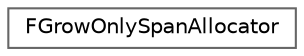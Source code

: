 digraph "Graphical Class Hierarchy"
{
 // INTERACTIVE_SVG=YES
 // LATEX_PDF_SIZE
  bgcolor="transparent";
  edge [fontname=Helvetica,fontsize=10,labelfontname=Helvetica,labelfontsize=10];
  node [fontname=Helvetica,fontsize=10,shape=box,height=0.2,width=0.4];
  rankdir="LR";
  Node0 [id="Node000000",label="FGrowOnlySpanAllocator",height=0.2,width=0.4,color="grey40", fillcolor="white", style="filled",URL="$d9/d3c/classFGrowOnlySpanAllocator.html",tooltip=" "];
}
